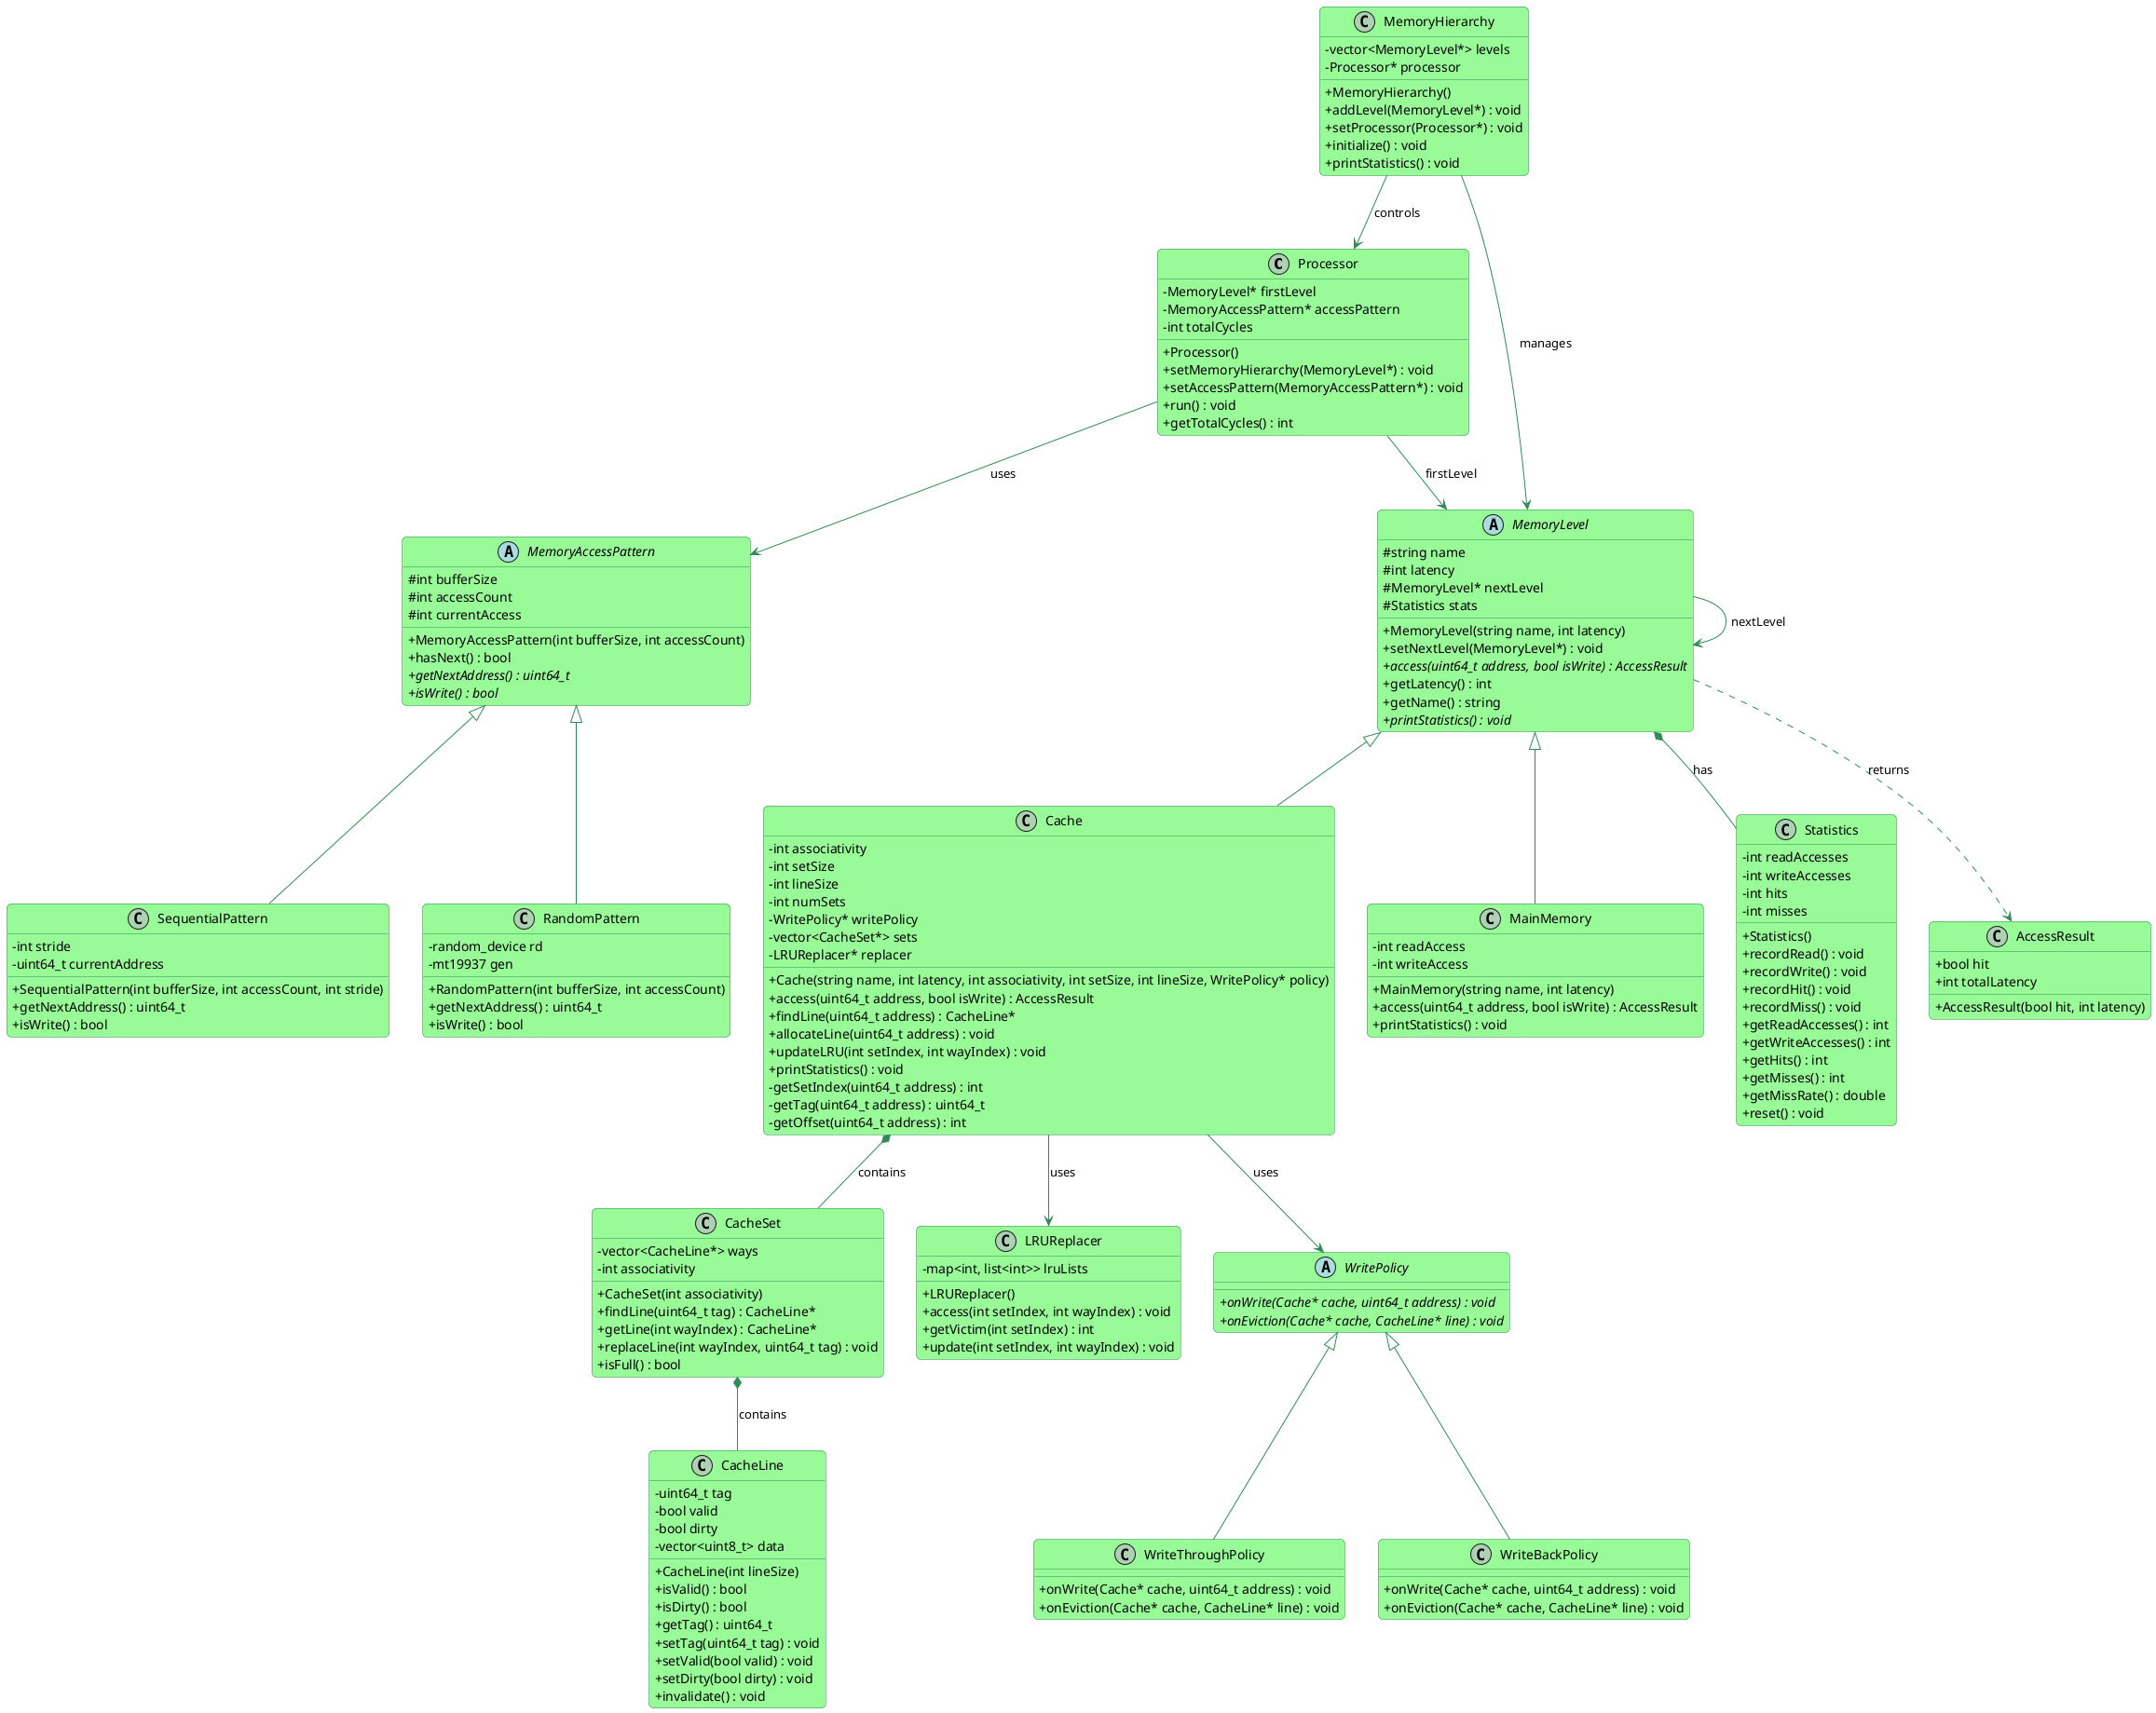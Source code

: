 @startuml arquitetura
skinparam classAttributeIconSize 0
skinparam roundcorner 10
skinparam shadowing false
skinparam defaultFontName "Segoe UI, Arial"
skinparam class {
  BackgroundColor PaleGreen
  ArrowColor SeaGreen
  BorderColor SeaGreen
}

class Processor {
  - MemoryLevel* firstLevel
  - MemoryAccessPattern* accessPattern
  - int totalCycles
  + Processor()
  + setMemoryHierarchy(MemoryLevel*) : void
  + setAccessPattern(MemoryAccessPattern*) : void
  + run() : void
  + getTotalCycles() : int
}

class MemoryHierarchy {
  - vector<MemoryLevel*> levels
  - Processor* processor
  + MemoryHierarchy()
  + addLevel(MemoryLevel*) : void
  + setProcessor(Processor*) : void
  + initialize() : void
  + printStatistics() : void
}

abstract class MemoryAccessPattern {
  # int bufferSize
  # int accessCount
  # int currentAccess
  + MemoryAccessPattern(int bufferSize, int accessCount)
  + hasNext() : bool
  + {abstract} getNextAddress() : uint64_t
  + {abstract} isWrite() : bool
}

class SequentialPattern {
  - int stride
  - uint64_t currentAddress
  + SequentialPattern(int bufferSize, int accessCount, int stride)
  + getNextAddress() : uint64_t
  + isWrite() : bool
}

class RandomPattern {
  - random_device rd
  - mt19937 gen
  + RandomPattern(int bufferSize, int accessCount)
  + getNextAddress() : uint64_t
  + isWrite() : bool
}

abstract class MemoryLevel {
  # string name
  # int latency
  # MemoryLevel* nextLevel
  # Statistics stats
  + MemoryLevel(string name, int latency)
  + setNextLevel(MemoryLevel*) : void
  + {abstract} access(uint64_t address, bool isWrite) : AccessResult
  + getLatency() : int
  + getName() : string
  + {abstract} printStatistics() : void
}

class Cache {
  - int associativity
  - int setSize
  - int lineSize
  - int numSets
  - WritePolicy* writePolicy
  - vector<CacheSet*> sets
  - LRUReplacer* replacer
  + Cache(string name, int latency, int associativity, int setSize, int lineSize, WritePolicy* policy)
  + access(uint64_t address, bool isWrite) : AccessResult
  + findLine(uint64_t address) : CacheLine*
  + allocateLine(uint64_t address) : void
  + updateLRU(int setIndex, int wayIndex) : void
  + printStatistics() : void
  - getSetIndex(uint64_t address) : int
  - getTag(uint64_t address) : uint64_t
  - getOffset(uint64_t address) : int
}

class MainMemory {
  - int readAccess
  - int writeAccess
  + MainMemory(string name, int latency)
  + access(uint64_t address, bool isWrite) : AccessResult
  + printStatistics() : void
}


class CacheSet {
  - vector<CacheLine*> ways
  - int associativity
  + CacheSet(int associativity)
  + findLine(uint64_t tag) : CacheLine*
  + getLine(int wayIndex) : CacheLine*
  + replaceLine(int wayIndex, uint64_t tag) : void
  + isFull() : bool
}

class CacheLine {
  - uint64_t tag
  - bool valid
  - bool dirty
  - vector<uint8_t> data
  + CacheLine(int lineSize)
  + isValid() : bool
  + isDirty() : bool
  + getTag() : uint64_t
  + setTag(uint64_t tag) : void
  + setValid(bool valid) : void
  + setDirty(bool dirty) : void
  + invalidate() : void
}


class LRUReplacer {
  - map<int, list<int>> lruLists
  + LRUReplacer()
  + access(int setIndex, int wayIndex) : void
  + getVictim(int setIndex) : int
  + update(int setIndex, int wayIndex) : void
}

abstract class WritePolicy {
  + {abstract} onWrite(Cache* cache, uint64_t address) : void
  + {abstract} onEviction(Cache* cache, CacheLine* line) : void
}

class WriteThroughPolicy {
  + onWrite(Cache* cache, uint64_t address) : void
  + onEviction(Cache* cache, CacheLine* line) : void
}

class WriteBackPolicy {
  + onWrite(Cache* cache, uint64_t address) : void
  + onEviction(Cache* cache, CacheLine* line) : void
}

class Statistics {
  - int readAccesses
  - int writeAccesses
  - int hits
  - int misses
  + Statistics()
  + recordRead() : void
  + recordWrite() : void
  + recordHit() : void
  + recordMiss() : void
  + getReadAccesses() : int
  + getWriteAccesses() : int
  + getHits() : int
  + getMisses() : int
  + getMissRate() : double
  + reset() : void
}

class AccessResult {
  + bool hit
  + int totalLatency
  + AccessResult(bool hit, int latency)
}

Processor --> MemoryLevel : firstLevel
Processor --> MemoryAccessPattern : uses

MemoryHierarchy --> MemoryLevel : manages
MemoryHierarchy --> Processor : controls

MemoryAccessPattern <|-- SequentialPattern
MemoryAccessPattern <|-- RandomPattern

MemoryLevel <|-- Cache
MemoryLevel <|-- MainMemory
MemoryLevel --> MemoryLevel : nextLevel
MemoryLevel *-- Statistics : has

Cache *-- CacheSet : contains
Cache --> WritePolicy : uses
Cache --> LRUReplacer : uses

CacheSet *-- CacheLine : contains

WritePolicy <|-- WriteThroughPolicy
WritePolicy <|-- WriteBackPolicy

MemoryLevel ..> AccessResult : returns

@enduml